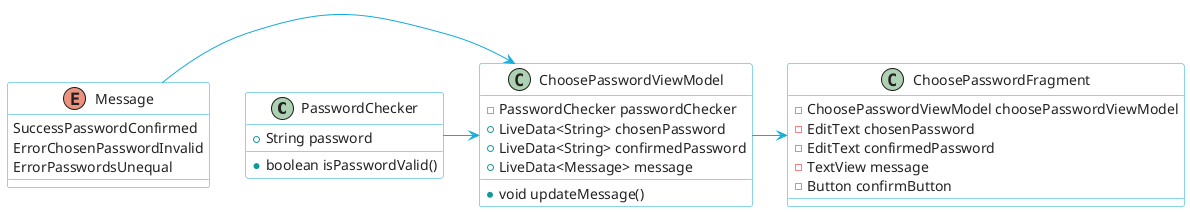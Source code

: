 @startuml

skinparam class {
    BorderColor #12ABDB
    BackgroundColor white
    ArrowColor #12ABDB
}

skinparam DefaultFontColor #222222
skinparam DefaultFontName Verdana
skinparam CircledCharacterFontColor white
skinparam StereotypeCBackgroundColor #FF304C
skinparam StereotypeCBorderColor #FF304C
skinparam StereotypeEBackgroundColor #FF6327
skinparam StereotypeEBorderColor #FF6327
skinparam IconPublicColor #0F999C
skinparam IconPublicBackgroundColor #0F999C
skinparam IconPrivateColor #FF7E83

class PasswordChecker {
    + String password
    + boolean isPasswordValid()
}

enum Message {
    SuccessPasswordConfirmed
    ErrorChosenPasswordInvalid
    ErrorPasswordsUnequal
}

class ChoosePasswordViewModel {
    - PasswordChecker passwordChecker
    + LiveData<String> chosenPassword
    + LiveData<String> confirmedPassword
    + LiveData<Message> message

    + void updateMessage()
}

class ChoosePasswordFragment {
    - ChoosePasswordViewModel choosePasswordViewModel
    - EditText chosenPassword
    - EditText confirmedPassword
    - TextView message
    - Button confirmButton
}

Message -> ChoosePasswordViewModel
PasswordChecker -> ChoosePasswordViewModel
ChoosePasswordViewModel -> ChoosePasswordFragment

@enduml
